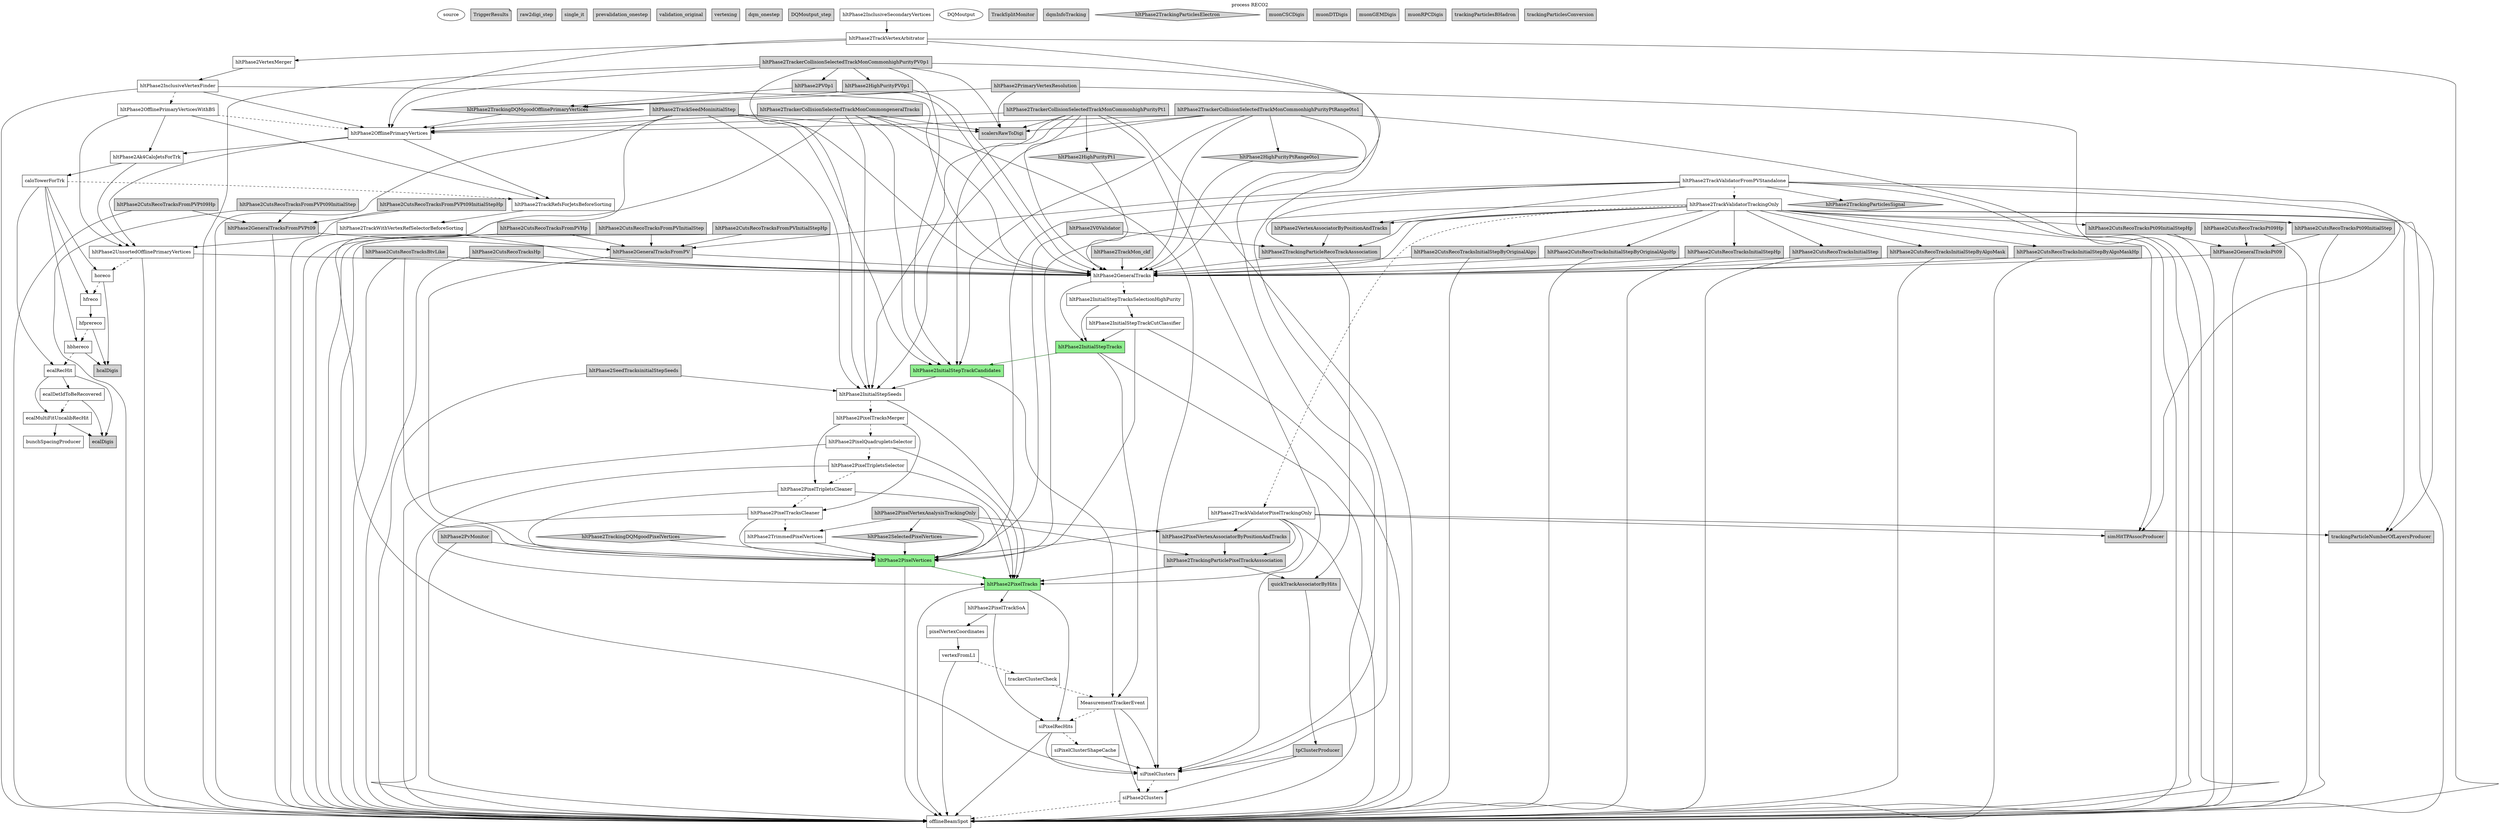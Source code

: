 digraph RECO2 {
graph [
label="process RECO2", labelloc=top];
0[color=black, fillcolor=white, label=source, shape=oval, style=filled, tooltip=PoolSource];
1[color=black, fillcolor=lightgrey, label=TriggerResults, shape=note, style=filled, tooltip=TriggerResultInserter];
2[color=black, fillcolor=lightgrey, label=raw2digi_step, shape=box, style=filled, tooltip=PathStatusInserter];
3[color=black, fillcolor=lightgrey, label=single_it, shape=box, style=filled, tooltip=PathStatusInserter];
4[color=black, fillcolor=lightgrey, label=prevalidation_onestep, shape=box, style=filled, tooltip=PathStatusInserter];
5[color=black, fillcolor=lightgrey, label=validation_original, shape=box, style=filled, tooltip=PathStatusInserter];
6[color=black, fillcolor=lightgrey, label=vertexing, shape=box, style=filled, tooltip=PathStatusInserter];
7[color=black, fillcolor=lightgrey, label=dqm_onestep, shape=box, style=filled, tooltip=EndPathStatusInserter];
8[color=black, fillcolor=lightgrey, label=DQMoutput_step, shape=box, style=filled, tooltip=EndPathStatusInserter];
9[color=black, fillcolor=white, label=offlineBeamSpot, shape=box, style=filled, tooltip=BeamSpotProducer];
10[color=black, fillcolor=white, label=siPhase2Clusters, shape=box, style=filled, tooltip=Phase2TrackerClusterizer];
11[color=black, fillcolor=white, label=siPixelClusters, shape=box, style=filled, tooltip=SiPixelClusterProducer];
12[color=black, fillcolor=white, label=siPixelClusterShapeCache, shape=box, style=filled, tooltip=SiPixelClusterShapeCacheProducer];
13[color=black, fillcolor=white, label=siPixelRecHits, shape=box, style=filled, tooltip=SiPixelRecHitSoAFromLegacy];
14[color=black, fillcolor=white, label=MeasurementTrackerEvent, shape=box, style=filled, tooltip=MeasurementTrackerEventProducer];
15[color=black, fillcolor=white, label=trackerClusterCheck, shape=box, style=filled, tooltip=ClusterCheckerEDProducer];
16[color=black, fillcolor=white, label=vertexFromL1, shape=box, style=filled, tooltip=L1ToVertex];
17[color=black, fillcolor=white, label=pixelVertexCoordinates, shape=box, style=filled, tooltip=PixelVertexCoordinates];
18[color=black, fillcolor=white, label=hltPhase2PixelTrackSoA, shape=box, style=filled, tooltip=CAHitNtupletCUDA];
19[color=black, fillcolor=lightgreen, label=hltPhase2PixelTracks, shape=box, style=filled, tooltip=PixelTrackProducerFromSoA];
20[color=black, fillcolor=lightgreen, label=hltPhase2PixelVertices, shape=box, style=filled, tooltip=PixelVertexProducer];
21[color=black, fillcolor=white, label=hltPhase2TrimmedPixelVertices, shape=box, style=filled, tooltip=PixelVertexCollectionTrimmer];
22[color=black, fillcolor=white, label=hltPhase2PixelTracksCleaner, shape=box, style=filled, tooltip=TrackWithVertexSelector];
23[color=black, fillcolor=white, label=hltPhase2PixelTripletsCleaner, shape=box, style=filled, tooltip=TrackWithVertexSelector];
24[color=black, fillcolor=white, label=hltPhase2PixelTripletsSelector, shape=box, style=filled, tooltip=RecoTrackViewRefSelector];
25[color=black, fillcolor=white, label=hltPhase2PixelQuadrupletsSelector, shape=box, style=filled, tooltip=RecoTrackViewRefSelector];
26[color=black, fillcolor=white, label=hltPhase2PixelTracksMerger, shape=box, style=filled, tooltip=TrackListMerger];
27[color=black, fillcolor=white, label=hltPhase2InitialStepSeeds, shape=box, style=filled, tooltip=SeedGeneratorFromProtoTracksEDProducer];
28[color=black, fillcolor=lightgreen, label=hltPhase2InitialStepTrackCandidates, shape=box, style=filled, tooltip=CkfTrackCandidateMaker];
29[color=black, fillcolor=lightgreen, label=hltPhase2InitialStepTracks, shape=box, style=filled, tooltip=TrackProducer];
30[color=black, fillcolor=white, label=hltPhase2InitialStepTrackCutClassifier, shape=box, style=filled, tooltip=TrackCutClassifier];
31[color=black, fillcolor=white, label=hltPhase2InitialStepTracksSelectionHighPurity, shape=box, style=filled, tooltip=TrackCollectionFilterCloner];
32[color=black, fillcolor=white, label=hltPhase2GeneralTracks, shape=box, style=filled, tooltip=TrackListMerger];
33[color=black, fillcolor=white, label=hltPhase2TrackValidatorPixelTrackingOnly, shape=box, style=filled, tooltip=MultiTrackValidator];
34[color=black, fillcolor=white, label=hltPhase2TrackValidatorTrackingOnly, shape=box, style=filled, tooltip=MultiTrackValidator];
35[color=black, fillcolor=white, label=hltPhase2TrackValidatorFromPVStandalone, shape=box, style=filled, tooltip=MultiTrackValidator];
36[color=black, fillcolor=white, label=bunchSpacingProducer, shape=box, style=filled, tooltip=BunchSpacingProducer];
37[color=black, fillcolor=white, label=ecalMultiFitUncalibRecHit, shape=box, style=filled, tooltip=EcalUncalibRecHitProducer];
38[color=black, fillcolor=white, label=ecalDetIdToBeRecovered, shape=box, style=filled, tooltip=EcalDetIdToBeRecoveredProducer];
39[color=black, fillcolor=white, label=ecalRecHit, shape=box, style=filled, tooltip=EcalRecHitProducer];
40[color=black, fillcolor=white, label=hbhereco, shape=box, style=filled, tooltip=HBHEPhase1Reconstructor];
41[color=black, fillcolor=white, label=hfprereco, shape=box, style=filled, tooltip=HFPreReconstructor];
42[color=black, fillcolor=white, label=hfreco, shape=box, style=filled, tooltip=HFPhase1Reconstructor];
43[color=black, fillcolor=white, label=horeco, shape=box, style=filled, tooltip=HcalHitReconstructor];
44[color=black, fillcolor=white, label=hltPhase2UnsortedOfflinePrimaryVertices, shape=box, style=filled, tooltip=PrimaryVertexProducer];
45[color=black, fillcolor=white, label=hltPhase2TrackWithVertexRefSelectorBeforeSorting, shape=box, style=filled, tooltip=TrackWithVertexRefSelector];
46[color=black, fillcolor=white, label=hltPhase2TrackRefsForJetsBeforeSorting, shape=box, style=filled, tooltip=ChargedRefCandidateProducer];
47[color=black, fillcolor=white, label=caloTowerForTrk, shape=box, style=filled, tooltip=CaloTowersCreator];
48[color=black, fillcolor=white, label=hltPhase2Ak4CaloJetsForTrk, shape=box, style=filled, tooltip=FastjetJetProducer];
49[color=black, fillcolor=white, label=hltPhase2OfflinePrimaryVertices, shape=box, style=filled, tooltip=RecoChargedRefCandidatePrimaryVertexSorter];
50[color=black, fillcolor=white, label=hltPhase2OfflinePrimaryVerticesWithBS, shape=box, style=filled, tooltip=RecoChargedRefCandidatePrimaryVertexSorter];
51[color=black, fillcolor=white, label=hltPhase2InclusiveVertexFinder, shape=box, style=filled, tooltip=InclusiveVertexFinder];
52[color=black, fillcolor=white, label=hltPhase2VertexMerger, shape=box, style=filled, tooltip=VertexMerger];
53[color=black, fillcolor=white, label=hltPhase2TrackVertexArbitrator, shape=box, style=filled, tooltip=TrackVertexArbitrator];
54[color=black, fillcolor=white, label=hltPhase2InclusiveSecondaryVertices, shape=box, style=filled, tooltip=VertexMerger];
55[color=black, fillcolor=white, label=DQMoutput, shape=oval, style=filled, tooltip=DQMRootOutputModule];
56[color=black, fillcolor=lightgrey, label=TrackSplitMonitor, shape=box, style=filled, tooltip=TrackSplittingMonitor];
57[color=black, fillcolor=lightgrey, label=dqmInfoTracking, shape=box, style=filled, tooltip=DQMEventInfo];
58[color=black, fillcolor=lightgrey, label=ecalDigis, shape=box, style=filled, tooltip=EcalRawToDigi];
59[color=black, fillcolor=lightgrey, label=hcalDigis, shape=box, style=filled, tooltip=HcalRawToDigi];
60[color=black, fillcolor=lightgrey, label=hltPhase2CutsRecoTracksBtvLike, shape=box, style=filled, tooltip=RecoTrackViewRefSelector];
61[color=black, fillcolor=lightgrey, label=hltPhase2CutsRecoTracksFromPVHp, shape=box, style=filled, tooltip=RecoTrackViewRefSelector];
62[color=black, fillcolor=lightgrey, label=hltPhase2CutsRecoTracksFromPVInitialStep, shape=box, style=filled, tooltip=RecoTrackViewRefSelector];
63[color=black, fillcolor=lightgrey, label=hltPhase2CutsRecoTracksFromPVInitialStepHp, shape=box, style=filled, tooltip=RecoTrackViewRefSelector];
64[color=black, fillcolor=lightgrey, label=hltPhase2CutsRecoTracksFromPVPt09Hp, shape=box, style=filled, tooltip=RecoTrackViewRefSelector];
65[color=black, fillcolor=lightgrey, label=hltPhase2CutsRecoTracksFromPVPt09InitialStep, shape=box, style=filled, tooltip=RecoTrackViewRefSelector];
66[color=black, fillcolor=lightgrey, label=hltPhase2CutsRecoTracksFromPVPt09InitialStepHp, shape=box, style=filled, tooltip=RecoTrackViewRefSelector];
67[color=black, fillcolor=lightgrey, label=hltPhase2CutsRecoTracksHp, shape=box, style=filled, tooltip=RecoTrackViewRefSelector];
68[color=black, fillcolor=lightgrey, label=hltPhase2CutsRecoTracksInitialStep, shape=box, style=filled, tooltip=RecoTrackViewRefSelector];
69[color=black, fillcolor=lightgrey, label=hltPhase2CutsRecoTracksInitialStepByAlgoMask, shape=box, style=filled, tooltip=RecoTrackViewRefSelector];
70[color=black, fillcolor=lightgrey, label=hltPhase2CutsRecoTracksInitialStepByAlgoMaskHp, shape=box, style=filled, tooltip=RecoTrackViewRefSelector];
71[color=black, fillcolor=lightgrey, label=hltPhase2CutsRecoTracksInitialStepByOriginalAlgo, shape=box, style=filled, tooltip=RecoTrackViewRefSelector];
72[color=black, fillcolor=lightgrey, label=hltPhase2CutsRecoTracksInitialStepByOriginalAlgoHp, shape=box, style=filled, tooltip=RecoTrackViewRefSelector];
73[color=black, fillcolor=lightgrey, label=hltPhase2CutsRecoTracksInitialStepHp, shape=box, style=filled, tooltip=RecoTrackViewRefSelector];
74[color=black, fillcolor=lightgrey, label=hltPhase2CutsRecoTracksPt09Hp, shape=box, style=filled, tooltip=RecoTrackViewRefSelector];
75[color=black, fillcolor=lightgrey, label=hltPhase2CutsRecoTracksPt09InitialStep, shape=box, style=filled, tooltip=RecoTrackViewRefSelector];
76[color=black, fillcolor=lightgrey, label=hltPhase2CutsRecoTracksPt09InitialStepHp, shape=box, style=filled, tooltip=RecoTrackViewRefSelector];
77[color=black, fillcolor=lightgrey, label=hltPhase2GeneralTracksFromPV, shape=box, style=filled, tooltip=TrackWithVertexRefSelector];
78[color=black, fillcolor=lightgrey, label=hltPhase2GeneralTracksFromPVPt09, shape=box, style=filled, tooltip=RecoTrackViewRefSelector];
79[color=black, fillcolor=lightgrey, label=hltPhase2GeneralTracksPt09, shape=box, style=filled, tooltip=RecoTrackViewRefSelector];
80[color=black, fillcolor=lightgrey, label=hltPhase2HighPurityPV0p1, shape=box, style=filled, tooltip=TrackWithVertexSelector];
81[color=black, fillcolor=lightgrey, label=hltPhase2HighPurityPt1, shape=diamond, style=filled, tooltip=TrackSelector];
82[color=black, fillcolor=lightgrey, label=hltPhase2HighPurityPtRange0to1, shape=diamond, style=filled, tooltip=TrackSelector];
83[color=black, fillcolor=lightgrey, label=hltPhase2PV0p1, shape=box, style=filled, tooltip=TrackWithVertexSelector];
84[color=black, fillcolor=lightgrey, label=hltPhase2PixelVertexAnalysisTrackingOnly, shape=box, style=filled, tooltip=PrimaryVertexAnalyzer4PUSlimmed];
85[color=black, fillcolor=lightgrey, label=hltPhase2PixelVertexAssociatorByPositionAndTracks, shape=box, style=filled, tooltip=VertexAssociatorByPositionAndTracksProducer];
86[color=black, fillcolor=lightgrey, label=hltPhase2PrimaryVertexResolution, shape=box, style=filled, tooltip=PrimaryVertexResolution];
87[color=black, fillcolor=lightgrey, label=hltPhase2PvMonitor, shape=box, style=filled, tooltip=PrimaryVertexMonitor];
88[color=black, fillcolor=lightgrey, label=hltPhase2SeedTracksinitialStepSeeds, shape=box, style=filled, tooltip=TrackFromSeedProducer];
89[color=black, fillcolor=lightgrey, label=hltPhase2SelectedPixelVertices, shape=diamond, style=filled, tooltip=VertexSelector];
90[color=black, fillcolor=lightgrey, label=hltPhase2TrackMon_ckf, shape=box, style=filled, tooltip=TrackEfficiencyMonitor];
91[color=black, fillcolor=lightgrey, label=hltPhase2TrackSeedMoninitialStep, shape=box, style=filled, tooltip=TrackingMonitor];
92[color=black, fillcolor=lightgrey, label=hltPhase2TrackerCollisionSelectedTrackMonCommongeneralTracks, shape=box, style=filled, tooltip=TrackingMonitor];
93[color=black, fillcolor=lightgrey, label=hltPhase2TrackerCollisionSelectedTrackMonCommonhighPurityPV0p1, shape=box, style=filled, tooltip=TrackingMonitor];
94[color=black, fillcolor=lightgrey, label=hltPhase2TrackerCollisionSelectedTrackMonCommonhighPurityPt1, shape=box, style=filled, tooltip=TrackingMonitor];
95[color=black, fillcolor=lightgrey, label=hltPhase2TrackerCollisionSelectedTrackMonCommonhighPurityPtRange0to1, shape=box, style=filled, tooltip=TrackingMonitor];
96[color=black, fillcolor=lightgrey, label=hltPhase2TrackingDQMgoodOfflinePrimaryVertices, shape=diamond, style=filled, tooltip=VertexSelector];
97[color=black, fillcolor=lightgrey, label=hltPhase2TrackingDQMgoodPixelVertices, shape=diamond, style=filled, tooltip=VertexSelector];
98[color=black, fillcolor=lightgrey, label=hltPhase2TrackingParticlePixelTrackAsssociation, shape=box, style=filled, tooltip=TrackAssociatorEDProducer];
99[color=black, fillcolor=lightgrey, label=hltPhase2TrackingParticleRecoTrackAsssociation, shape=box, style=filled, tooltip=TrackAssociatorEDProducer];
100[color=black, fillcolor=lightgrey, label=hltPhase2TrackingParticlesElectron, shape=diamond, style=filled, tooltip=TrackingParticleRefSelector];
101[color=black, fillcolor=lightgrey, label=hltPhase2TrackingParticlesSignal, shape=diamond, style=filled, tooltip=TrackingParticleRefSelector];
102[color=black, fillcolor=lightgrey, label=hltPhase2V0Validator, shape=box, style=filled, tooltip=V0Validator];
103[color=black, fillcolor=lightgrey, label=hltPhase2VertexAssociatorByPositionAndTracks, shape=box, style=filled, tooltip=VertexAssociatorByPositionAndTracksProducer];
104[color=black, fillcolor=lightgrey, label=muonCSCDigis, shape=box, style=filled, tooltip=CSCDCCUnpacker];
105[color=black, fillcolor=lightgrey, label=muonDTDigis, shape=box, style=filled, tooltip=DTuROSRawToDigi];
106[color=black, fillcolor=lightgrey, label=muonGEMDigis, shape=box, style=filled, tooltip=GEMRawToDigiModule];
107[color=black, fillcolor=lightgrey, label=muonRPCDigis, shape=box, style=filled, tooltip=RPCUnpackingModule];
108[color=black, fillcolor=lightgrey, label=quickTrackAssociatorByHits, shape=box, style=filled, tooltip=QuickTrackAssociatorByHitsProducer];
109[color=black, fillcolor=lightgrey, label=scalersRawToDigi, shape=box, style=filled, tooltip=ScalersRawToDigi];
110[color=black, fillcolor=lightgrey, label=simHitTPAssocProducer, shape=box, style=filled, tooltip=SimHitTPAssociationProducer];
111[color=black, fillcolor=lightgrey, label=tpClusterProducer, shape=box, style=filled, tooltip=ClusterTPAssociationProducer];
112[color=black, fillcolor=lightgrey, label=trackingParticleNumberOfLayersProducer, shape=box, style=filled, tooltip=TrackingParticleNumberOfLayersProducer];
113[color=black, fillcolor=lightgrey, label=trackingParticlesBHadron, shape=box, style=filled, tooltip=TrackingParticleBHadronRefSelector];
114[color=black, fillcolor=lightgrey, label=trackingParticlesConversion, shape=box, style=filled, tooltip=TrackingParticleConversionRefSelector];
10 -> 9[style=dashed];
11 -> 10[style=dashed];
12 -> 11;
13 -> 9;
13 -> 11;
13 -> 12[style=dashed];
14 -> 11;
14 -> 10;
14 -> 13[style=dashed];
15 -> 14[style=dashed];
16 -> 9;
16 -> 15[style=dashed];
17 -> 16;
18 -> 13;
18 -> 17;
19 -> 9;
19 -> 18;
19 -> 13;
20 -> 19[color=darkgreen];
20 -> 9;
21 -> 20;
22 -> 19;
22 -> 20;
22 -> 21[style=dashed];
23 -> 19;
23 -> 20;
23 -> 22[style=dashed];
24 -> 19;
24 -> 9;
24 -> 23[style=dashed];
25 -> 19;
25 -> 9;
25 -> 24[style=dashed];
26 -> 22;
26 -> 23;
26 -> 25[style=dashed];
27 -> 19;
27 -> 26[style=dashed];
28 -> 14;
28 -> 27;
29 -> 14;
29 -> 9;
29 -> 28[color=darkgreen];
30 -> 29;
30 -> 9;
30 -> 20;
31 -> 29;
31 -> 30;
32 -> 29;
32 -> 31[style=dashed];
33 -> 19;
33 -> 9;
33 -> 112;
33 -> 20;
33 -> 85;
33 -> 110;
33 -> 98;
34 -> 32;
34 -> 68;
34 -> 73;
34 -> 71;
34 -> 72;
34 -> 69;
34 -> 70;
34 -> 75;
34 -> 76;
34 -> 9;
34 -> 112;
34 -> 20;
34 -> 103;
34 -> 110;
34 -> 99;
34 -> 33[style=dashed];
35 -> 101;
35 -> 77;
35 -> 9;
35 -> 112;
35 -> 20;
35 -> 103;
35 -> 110;
35 -> 99;
35 -> 34[style=dashed];
37 -> 58;
37 -> 36;
38 -> 58;
38 -> 37[style=dashed];
39 -> 37;
39 -> 38;
39 -> 58;
40 -> 59;
40 -> 39[style=dashed];
41 -> 59;
41 -> 40[style=dashed];
42 -> 41;
43 -> 59;
43 -> 42[style=dashed];
44 -> 32;
44 -> 9;
44 -> 43[style=dashed];
45 -> 32;
45 -> 44;
46 -> 45;
47 -> 40;
47 -> 43;
47 -> 42;
47 -> 39;
47 -> 46[style=dashed];
48 -> 44;
48 -> 47;
49 -> 46;
49 -> 44;
49 -> 48;
50 -> 46;
50 -> 44;
50 -> 48;
50 -> 49[style=dashed];
51 -> 9;
51 -> 49;
51 -> 32;
51 -> 50[style=dashed];
52 -> 51;
53 -> 49;
53 -> 52;
53 -> 9;
53 -> 32;
54 -> 53;
60 -> 32;
60 -> 9;
60 -> 20;
61 -> 77;
61 -> 9;
62 -> 77;
62 -> 9;
63 -> 77;
63 -> 9;
64 -> 78;
64 -> 9;
65 -> 78;
65 -> 9;
66 -> 78;
66 -> 9;
67 -> 32;
67 -> 9;
68 -> 32;
68 -> 9;
69 -> 32;
69 -> 9;
70 -> 32;
70 -> 9;
71 -> 32;
71 -> 9;
72 -> 32;
72 -> 9;
73 -> 32;
73 -> 9;
74 -> 79;
74 -> 9;
75 -> 79;
75 -> 9;
76 -> 79;
76 -> 9;
77 -> 32;
77 -> 20;
78 -> 77;
78 -> 9;
79 -> 32;
79 -> 9;
80 -> 32;
80 -> 96;
81 -> 32;
82 -> 32;
83 -> 32;
83 -> 96;
84 -> 98;
84 -> 85;
84 -> 20;
84 -> 89;
84 -> 21;
85 -> 98;
86 -> 96;
86 -> 9;
86 -> 109;
87 -> 20;
87 -> 9;
88 -> 27;
88 -> 9;
89 -> 20;
90 -> 32;
91 -> 9;
91 -> 49;
91 -> 109;
91 -> 32;
91 -> 28;
91 -> 27;
91 -> 11;
92 -> 109;
92 -> 9;
92 -> 49;
92 -> 32;
92 -> 28;
92 -> 27;
92 -> 11;
93 -> 109;
93 -> 9;
93 -> 49;
93 -> 83;
93 -> 80;
93 -> 28;
93 -> 27;
93 -> 11;
94 -> 109;
94 -> 9;
94 -> 49;
94 -> 32;
94 -> 81;
94 -> 28;
94 -> 27;
94 -> 11;
95 -> 109;
95 -> 9;
95 -> 49;
95 -> 32;
95 -> 82;
95 -> 28;
95 -> 27;
95 -> 11;
96 -> 49;
97 -> 20;
98 -> 19;
98 -> 108;
99 -> 32;
99 -> 108;
102 -> 99;
102 -> 20;
103 -> 99;
108 -> 111;
111 -> 11;
111 -> 10;
}

